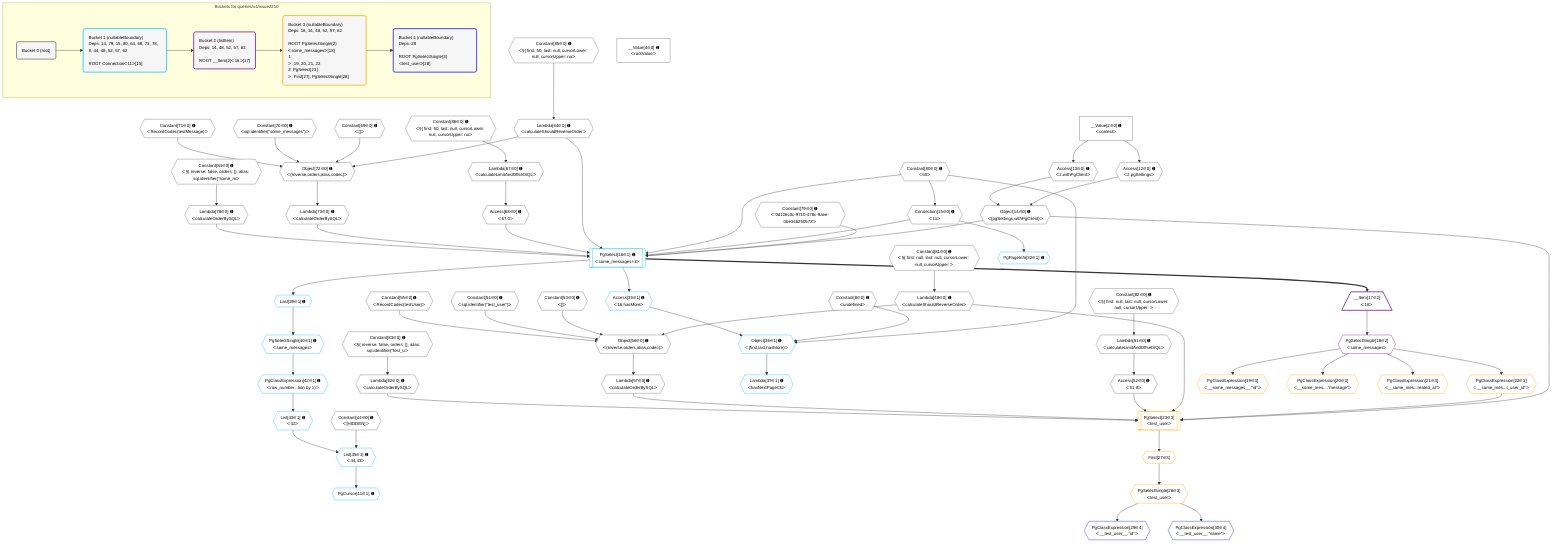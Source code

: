 %%{init: {'themeVariables': { 'fontSize': '12px'}}}%%
graph TD
    classDef path fill:#eee,stroke:#000,color:#000
    classDef plan fill:#fff,stroke-width:1px,color:#000
    classDef itemplan fill:#fff,stroke-width:2px,color:#000
    classDef unbatchedplan fill:#dff,stroke-width:1px,color:#000
    classDef sideeffectplan fill:#fcc,stroke-width:2px,color:#000
    classDef bucket fill:#f6f6f6,color:#000,stroke-width:2px,text-align:left


    %% plan dependencies
    Object56{{"Object[56∈0] ➊<br />ᐸ{reverse,orders,alias,codec}ᐳ"}}:::plan
    Lambda48{{"Lambda[48∈0] ➊<br />ᐸcalculateShouldReverseOrderᐳ"}}:::plan
    Constant53{{"Constant[53∈0] ➊<br />ᐸ[]ᐳ"}}:::plan
    Constant54{{"Constant[54∈0] ➊<br />ᐸsql.identifier(”test_user”)ᐳ"}}:::plan
    Constant55{{"Constant[55∈0] ➊<br />ᐸRecordCodec(testUser)ᐳ"}}:::plan
    Lambda48 & Constant53 & Constant54 & Constant55 --> Object56
    Object72{{"Object[72∈0] ➊<br />ᐸ{reverse,orders,alias,codec}ᐳ"}}:::plan
    Lambda64{{"Lambda[64∈0] ➊<br />ᐸcalculateShouldReverseOrderᐳ"}}:::plan
    Constant69{{"Constant[69∈0] ➊<br />ᐸ[]ᐳ"}}:::plan
    Constant70{{"Constant[70∈0] ➊<br />ᐸsql.identifier(”some_messages”)ᐳ"}}:::plan
    Constant71{{"Constant[71∈0] ➊<br />ᐸRecordCodec(testMessage)ᐳ"}}:::plan
    Lambda64 & Constant69 & Constant70 & Constant71 --> Object72
    Object14{{"Object[14∈0] ➊<br />ᐸ{pgSettings,withPgClient}ᐳ"}}:::plan
    Access12{{"Access[12∈0] ➊<br />ᐸ2.pgSettingsᐳ"}}:::plan
    Access13{{"Access[13∈0] ➊<br />ᐸ2.withPgClientᐳ"}}:::plan
    Access12 & Access13 --> Object14
    __Value2["__Value[2∈0] ➊<br />ᐸcontextᐳ"]:::plan
    __Value2 --> Access12
    __Value2 --> Access13
    Connection15{{"Connection[15∈0] ➊<br />ᐸ11ᐳ"}}:::plan
    Constant80{{"Constant[80∈0] ➊<br />ᐸ50ᐳ"}}:::plan
    Constant80 --> Connection15
    Constant81{{"Constant[81∈0] ➊<br />ᐸ§{ first: null, last: null, cursorLower: null, cursorUpper: ᐳ"}}:::plan
    Constant81 --> Lambda48
    Lambda51{{"Lambda[51∈0] ➊<br />ᐸcalculateLimitAndOffsetSQLᐳ"}}:::plan
    Constant82{{"Constant[82∈0] ➊<br />ᐸ§{ first: null, last: null, cursorLower: null, cursorUpper: ᐳ"}}:::plan
    Constant82 --> Lambda51
    Access52{{"Access[52∈0] ➊<br />ᐸ51.0ᐳ"}}:::plan
    Lambda51 --> Access52
    Lambda57{{"Lambda[57∈0] ➊<br />ᐸcalculateOrderBySQLᐳ"}}:::plan
    Object56 --> Lambda57
    Lambda62{{"Lambda[62∈0] ➊<br />ᐸcalculateOrderBySQLᐳ"}}:::plan
    Constant83{{"Constant[83∈0] ➊<br />ᐸ§{ reverse: false, orders: [], alias: sql.identifier(”test_uᐳ"}}:::plan
    Constant83 --> Lambda62
    Constant85{{"Constant[85∈0] ➊<br />ᐸ§{ first: 50, last: null, cursorLower: null, cursorUpper: nuᐳ"}}:::plan
    Constant85 --> Lambda64
    Lambda67{{"Lambda[67∈0] ➊<br />ᐸcalculateLimitAndOffsetSQLᐳ"}}:::plan
    Constant86{{"Constant[86∈0] ➊<br />ᐸ§{ first: 50, last: null, cursorLower: null, cursorUpper: nuᐳ"}}:::plan
    Constant86 --> Lambda67
    Access68{{"Access[68∈0] ➊<br />ᐸ67.0ᐳ"}}:::plan
    Lambda67 --> Access68
    Lambda73{{"Lambda[73∈0] ➊<br />ᐸcalculateOrderBySQLᐳ"}}:::plan
    Object72 --> Lambda73
    Lambda78{{"Lambda[78∈0] ➊<br />ᐸcalculateOrderBySQLᐳ"}}:::plan
    Constant84{{"Constant[84∈0] ➊<br />ᐸ§{ reverse: false, orders: [], alias: sql.identifier(”some_mᐳ"}}:::plan
    Constant84 --> Lambda78
    __Value4["__Value[4∈0] ➊<br />ᐸrootValueᐳ"]:::plan
    Constant8{{"Constant[8∈0] ➊<br />ᐸundefinedᐳ"}}:::plan
    Constant44{{"Constant[44∈0] ➊<br />ᐸ[HIDDEN]ᐳ"}}:::plan
    Constant79{{"Constant[79∈0] ➊<br />ᐸ'0d126c0c-9710-478c-9aee-0be34b250573'ᐳ"}}:::plan
    PgSelect16[["PgSelect[16∈1] ➊<br />ᐸsome_messages+1ᐳ"]]:::plan
    Object14 & Constant79 & Connection15 & Constant80 & Lambda64 & Access68 & Lambda73 & Lambda78 --> PgSelect16
    Object36{{"Object[36∈1] ➊<br />ᐸ{first,last,hasMore}ᐳ"}}:::plan
    Access35{{"Access[35∈1] ➊<br />ᐸ16.hasMoreᐳ"}}:::plan
    Constant80 & Constant8 & Access35 --> Object36
    List45{{"List[45∈1] ➊<br />ᐸ44,43ᐳ"}}:::plan
    List43{{"List[43∈1] ➊<br />ᐸ42ᐳ"}}:::plan
    Constant44 & List43 --> List45
    PgPageInfo32{{"PgPageInfo[32∈1] ➊"}}:::plan
    Connection15 --> PgPageInfo32
    PgSelect16 --> Access35
    Lambda37{{"Lambda[37∈1] ➊<br />ᐸhasNextPageCbᐳ"}}:::plan
    Object36 --> Lambda37
    Last39{{"Last[39∈1] ➊"}}:::plan
    PgSelect16 --> Last39
    PgSelectSingle40{{"PgSelectSingle[40∈1] ➊<br />ᐸsome_messagesᐳ"}}:::plan
    Last39 --> PgSelectSingle40
    PgCursor41{{"PgCursor[41∈1] ➊"}}:::plan
    List45 --> PgCursor41
    PgClassExpression42{{"PgClassExpression[42∈1] ➊<br />ᐸrow_number...tion by 1)ᐳ"}}:::plan
    PgSelectSingle40 --> PgClassExpression42
    PgClassExpression42 --> List43
    __Item17[/"__Item[17∈2]<br />ᐸ16ᐳ"\]:::itemplan
    PgSelect16 ==> __Item17
    PgSelectSingle18{{"PgSelectSingle[18∈2]<br />ᐸsome_messagesᐳ"}}:::plan
    __Item17 --> PgSelectSingle18
    PgSelect23[["PgSelect[23∈3]<br />ᐸtest_userᐳ"]]:::plan
    PgClassExpression22{{"PgClassExpression[22∈3]<br />ᐸ__some_mes...t_user_id”ᐳ"}}:::plan
    Object14 & PgClassExpression22 & Lambda48 & Access52 & Lambda57 & Lambda62 --> PgSelect23
    PgClassExpression19{{"PgClassExpression[19∈3]<br />ᐸ__some_messages__.”id”ᐳ"}}:::plan
    PgSelectSingle18 --> PgClassExpression19
    PgClassExpression20{{"PgClassExpression[20∈3]<br />ᐸ__some_mes....”message”ᐳ"}}:::plan
    PgSelectSingle18 --> PgClassExpression20
    PgClassExpression21{{"PgClassExpression[21∈3]<br />ᐸ__some_mes...reated_at”ᐳ"}}:::plan
    PgSelectSingle18 --> PgClassExpression21
    PgSelectSingle18 --> PgClassExpression22
    First27{{"First[27∈3]"}}:::plan
    PgSelect23 --> First27
    PgSelectSingle28{{"PgSelectSingle[28∈3]<br />ᐸtest_userᐳ"}}:::plan
    First27 --> PgSelectSingle28
    PgClassExpression29{{"PgClassExpression[29∈4]<br />ᐸ__test_user__.”id”ᐳ"}}:::plan
    PgSelectSingle28 --> PgClassExpression29
    PgClassExpression30{{"PgClassExpression[30∈4]<br />ᐸ__test_user__.”name”ᐳ"}}:::plan
    PgSelectSingle28 --> PgClassExpression30

    %% define steps

    subgraph "Buckets for queries/v4/issue2210"
    Bucket0("Bucket 0 (root)"):::bucket
    classDef bucket0 stroke:#696969
    class Bucket0,__Value2,__Value4,Constant8,Access12,Access13,Object14,Connection15,Constant44,Lambda48,Lambda51,Access52,Constant53,Constant54,Constant55,Object56,Lambda57,Lambda62,Lambda64,Lambda67,Access68,Constant69,Constant70,Constant71,Object72,Lambda73,Lambda78,Constant79,Constant80,Constant81,Constant82,Constant83,Constant84,Constant85,Constant86 bucket0
    Bucket1("Bucket 1 (nullableBoundary)<br />Deps: 14, 79, 15, 80, 64, 68, 73, 78, 8, 44, 48, 52, 57, 62<br /><br />ROOT Connectionᐸ11ᐳ[15]"):::bucket
    classDef bucket1 stroke:#00bfff
    class Bucket1,PgSelect16,PgPageInfo32,Access35,Object36,Lambda37,Last39,PgSelectSingle40,PgCursor41,PgClassExpression42,List43,List45 bucket1
    Bucket2("Bucket 2 (listItem)<br />Deps: 14, 48, 52, 57, 62<br /><br />ROOT __Item{2}ᐸ16ᐳ[17]"):::bucket
    classDef bucket2 stroke:#7f007f
    class Bucket2,__Item17,PgSelectSingle18 bucket2
    Bucket3("Bucket 3 (nullableBoundary)<br />Deps: 18, 14, 48, 52, 57, 62<br /><br />ROOT PgSelectSingle{2}ᐸsome_messagesᐳ[18]<br />1: <br />ᐳ: 19, 20, 21, 22<br />2: PgSelect[23]<br />ᐳ: First[27], PgSelectSingle[28]"):::bucket
    classDef bucket3 stroke:#ffa500
    class Bucket3,PgClassExpression19,PgClassExpression20,PgClassExpression21,PgClassExpression22,PgSelect23,First27,PgSelectSingle28 bucket3
    Bucket4("Bucket 4 (nullableBoundary)<br />Deps: 28<br /><br />ROOT PgSelectSingle{3}ᐸtest_userᐳ[28]"):::bucket
    classDef bucket4 stroke:#0000ff
    class Bucket4,PgClassExpression29,PgClassExpression30 bucket4
    Bucket0 --> Bucket1
    Bucket1 --> Bucket2
    Bucket2 --> Bucket3
    Bucket3 --> Bucket4
    end
